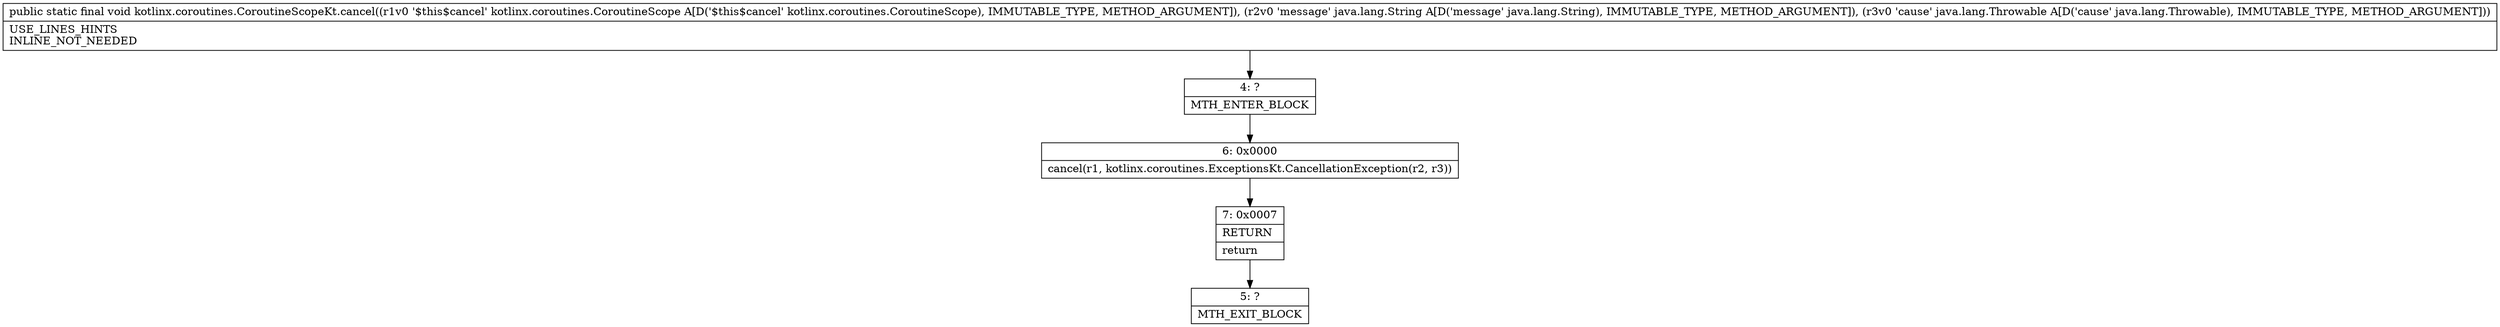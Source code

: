 digraph "CFG forkotlinx.coroutines.CoroutineScopeKt.cancel(Lkotlinx\/coroutines\/CoroutineScope;Ljava\/lang\/String;Ljava\/lang\/Throwable;)V" {
Node_4 [shape=record,label="{4\:\ ?|MTH_ENTER_BLOCK\l}"];
Node_6 [shape=record,label="{6\:\ 0x0000|cancel(r1, kotlinx.coroutines.ExceptionsKt.CancellationException(r2, r3))\l}"];
Node_7 [shape=record,label="{7\:\ 0x0007|RETURN\l|return\l}"];
Node_5 [shape=record,label="{5\:\ ?|MTH_EXIT_BLOCK\l}"];
MethodNode[shape=record,label="{public static final void kotlinx.coroutines.CoroutineScopeKt.cancel((r1v0 '$this$cancel' kotlinx.coroutines.CoroutineScope A[D('$this$cancel' kotlinx.coroutines.CoroutineScope), IMMUTABLE_TYPE, METHOD_ARGUMENT]), (r2v0 'message' java.lang.String A[D('message' java.lang.String), IMMUTABLE_TYPE, METHOD_ARGUMENT]), (r3v0 'cause' java.lang.Throwable A[D('cause' java.lang.Throwable), IMMUTABLE_TYPE, METHOD_ARGUMENT]))  | USE_LINES_HINTS\lINLINE_NOT_NEEDED\l}"];
MethodNode -> Node_4;Node_4 -> Node_6;
Node_6 -> Node_7;
Node_7 -> Node_5;
}

